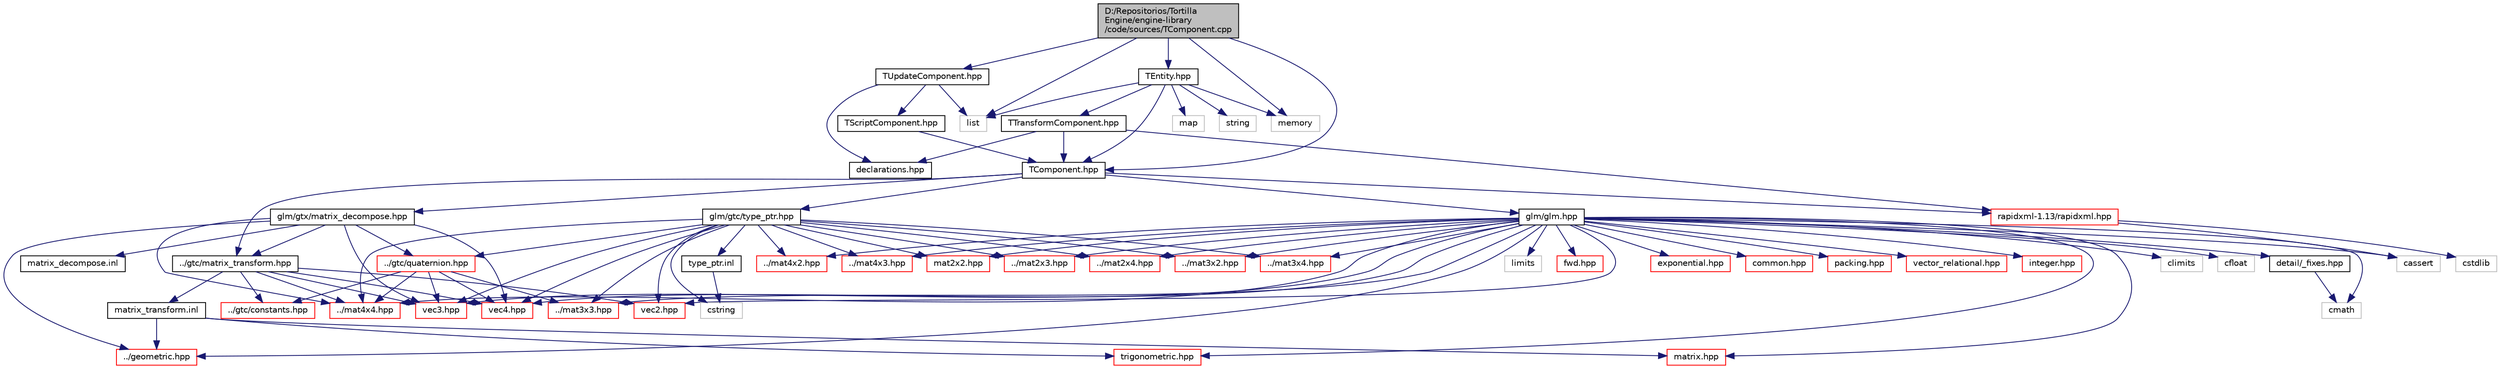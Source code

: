 digraph "D:/Repositorios/TortillaEngine/engine-library/code/sources/TComponent.cpp"
{
 // LATEX_PDF_SIZE
  edge [fontname="Helvetica",fontsize="10",labelfontname="Helvetica",labelfontsize="10"];
  node [fontname="Helvetica",fontsize="10",shape=record];
  Node1 [label="D:/Repositorios/Tortilla\lEngine/engine-library\l/code/sources/TComponent.cpp",height=0.2,width=0.4,color="black", fillcolor="grey75", style="filled", fontcolor="black",tooltip=" "];
  Node1 -> Node2 [color="midnightblue",fontsize="10",style="solid",fontname="Helvetica"];
  Node2 [label="TComponent.hpp",height=0.2,width=0.4,color="black", fillcolor="white", style="filled",URL="$_t_component_8hpp.html",tooltip=" "];
  Node2 -> Node3 [color="midnightblue",fontsize="10",style="solid",fontname="Helvetica"];
  Node3 [label="glm/glm.hpp",height=0.2,width=0.4,color="black", fillcolor="white", style="filled",URL="$glm_8hpp.html",tooltip=" "];
  Node3 -> Node4 [color="midnightblue",fontsize="10",style="solid",fontname="Helvetica"];
  Node4 [label="detail/_fixes.hpp",height=0.2,width=0.4,color="black", fillcolor="white", style="filled",URL="$__fixes_8hpp.html",tooltip=" "];
  Node4 -> Node5 [color="midnightblue",fontsize="10",style="solid",fontname="Helvetica"];
  Node5 [label="cmath",height=0.2,width=0.4,color="grey75", fillcolor="white", style="filled",tooltip=" "];
  Node3 -> Node5 [color="midnightblue",fontsize="10",style="solid",fontname="Helvetica"];
  Node3 -> Node6 [color="midnightblue",fontsize="10",style="solid",fontname="Helvetica"];
  Node6 [label="climits",height=0.2,width=0.4,color="grey75", fillcolor="white", style="filled",tooltip=" "];
  Node3 -> Node7 [color="midnightblue",fontsize="10",style="solid",fontname="Helvetica"];
  Node7 [label="cfloat",height=0.2,width=0.4,color="grey75", fillcolor="white", style="filled",tooltip=" "];
  Node3 -> Node8 [color="midnightblue",fontsize="10",style="solid",fontname="Helvetica"];
  Node8 [label="limits",height=0.2,width=0.4,color="grey75", fillcolor="white", style="filled",tooltip=" "];
  Node3 -> Node9 [color="midnightblue",fontsize="10",style="solid",fontname="Helvetica"];
  Node9 [label="cassert",height=0.2,width=0.4,color="grey75", fillcolor="white", style="filled",tooltip=" "];
  Node3 -> Node10 [color="midnightblue",fontsize="10",style="solid",fontname="Helvetica"];
  Node10 [label="fwd.hpp",height=0.2,width=0.4,color="red", fillcolor="white", style="filled",URL="$fwd_8hpp.html",tooltip=" "];
  Node3 -> Node19 [color="midnightblue",fontsize="10",style="solid",fontname="Helvetica"];
  Node19 [label="vec2.hpp",height=0.2,width=0.4,color="red", fillcolor="white", style="filled",URL="$vec2_8hpp.html",tooltip=" "];
  Node3 -> Node22 [color="midnightblue",fontsize="10",style="solid",fontname="Helvetica"];
  Node22 [label="vec3.hpp",height=0.2,width=0.4,color="red", fillcolor="white", style="filled",URL="$vec3_8hpp.html",tooltip=" "];
  Node3 -> Node25 [color="midnightblue",fontsize="10",style="solid",fontname="Helvetica"];
  Node25 [label="vec4.hpp",height=0.2,width=0.4,color="red", fillcolor="white", style="filled",URL="$vec4_8hpp.html",tooltip=" "];
  Node3 -> Node28 [color="midnightblue",fontsize="10",style="solid",fontname="Helvetica"];
  Node28 [label="mat2x2.hpp",height=0.2,width=0.4,color="red", fillcolor="white", style="filled",URL="$mat2x2_8hpp.html",tooltip=" "];
  Node3 -> Node32 [color="midnightblue",fontsize="10",style="solid",fontname="Helvetica"];
  Node32 [label="../mat2x3.hpp",height=0.2,width=0.4,color="red", fillcolor="white", style="filled",URL="$mat2x3_8hpp.html",tooltip=" "];
  Node3 -> Node35 [color="midnightblue",fontsize="10",style="solid",fontname="Helvetica"];
  Node35 [label="../mat2x4.hpp",height=0.2,width=0.4,color="red", fillcolor="white", style="filled",URL="$mat2x4_8hpp.html",tooltip=" "];
  Node3 -> Node38 [color="midnightblue",fontsize="10",style="solid",fontname="Helvetica"];
  Node38 [label="../mat3x2.hpp",height=0.2,width=0.4,color="red", fillcolor="white", style="filled",URL="$mat3x2_8hpp.html",tooltip=" "];
  Node3 -> Node41 [color="midnightblue",fontsize="10",style="solid",fontname="Helvetica"];
  Node41 [label="../mat3x3.hpp",height=0.2,width=0.4,color="red", fillcolor="white", style="filled",URL="$mat3x3_8hpp.html",tooltip=" "];
  Node3 -> Node44 [color="midnightblue",fontsize="10",style="solid",fontname="Helvetica"];
  Node44 [label="../mat3x4.hpp",height=0.2,width=0.4,color="red", fillcolor="white", style="filled",URL="$mat3x4_8hpp.html",tooltip=" "];
  Node3 -> Node47 [color="midnightblue",fontsize="10",style="solid",fontname="Helvetica"];
  Node47 [label="../mat4x2.hpp",height=0.2,width=0.4,color="red", fillcolor="white", style="filled",URL="$mat4x2_8hpp.html",tooltip=" "];
  Node3 -> Node50 [color="midnightblue",fontsize="10",style="solid",fontname="Helvetica"];
  Node50 [label="../mat4x3.hpp",height=0.2,width=0.4,color="red", fillcolor="white", style="filled",URL="$mat4x3_8hpp.html",tooltip=" "];
  Node3 -> Node53 [color="midnightblue",fontsize="10",style="solid",fontname="Helvetica"];
  Node53 [label="../mat4x4.hpp",height=0.2,width=0.4,color="red", fillcolor="white", style="filled",URL="$mat4x4_8hpp.html",tooltip=" "];
  Node3 -> Node69 [color="midnightblue",fontsize="10",style="solid",fontname="Helvetica"];
  Node69 [label="trigonometric.hpp",height=0.2,width=0.4,color="red", fillcolor="white", style="filled",URL="$trigonometric_8hpp.html",tooltip=" "];
  Node3 -> Node72 [color="midnightblue",fontsize="10",style="solid",fontname="Helvetica"];
  Node72 [label="exponential.hpp",height=0.2,width=0.4,color="red", fillcolor="white", style="filled",URL="$exponential_8hpp.html",tooltip=" "];
  Node3 -> Node73 [color="midnightblue",fontsize="10",style="solid",fontname="Helvetica"];
  Node73 [label="common.hpp",height=0.2,width=0.4,color="red", fillcolor="white", style="filled",URL="$common_8hpp.html",tooltip=" "];
  Node3 -> Node74 [color="midnightblue",fontsize="10",style="solid",fontname="Helvetica"];
  Node74 [label="packing.hpp",height=0.2,width=0.4,color="red", fillcolor="white", style="filled",URL="$packing_8hpp.html",tooltip=" "];
  Node3 -> Node57 [color="midnightblue",fontsize="10",style="solid",fontname="Helvetica"];
  Node57 [label="../geometric.hpp",height=0.2,width=0.4,color="red", fillcolor="white", style="filled",URL="$geometric_8hpp.html",tooltip=" "];
  Node3 -> Node79 [color="midnightblue",fontsize="10",style="solid",fontname="Helvetica"];
  Node79 [label="matrix.hpp",height=0.2,width=0.4,color="red", fillcolor="white", style="filled",URL="$matrix_8hpp.html",tooltip=" "];
  Node3 -> Node80 [color="midnightblue",fontsize="10",style="solid",fontname="Helvetica"];
  Node80 [label="vector_relational.hpp",height=0.2,width=0.4,color="red", fillcolor="white", style="filled",URL="$vector__relational_8hpp.html",tooltip=" "];
  Node3 -> Node81 [color="midnightblue",fontsize="10",style="solid",fontname="Helvetica"];
  Node81 [label="integer.hpp",height=0.2,width=0.4,color="red", fillcolor="white", style="filled",URL="$integer_8hpp.html",tooltip=" "];
  Node2 -> Node84 [color="midnightblue",fontsize="10",style="solid",fontname="Helvetica"];
  Node84 [label="glm/gtc/type_ptr.hpp",height=0.2,width=0.4,color="black", fillcolor="white", style="filled",URL="$type__ptr_8hpp.html",tooltip=" "];
  Node84 -> Node85 [color="midnightblue",fontsize="10",style="solid",fontname="Helvetica"];
  Node85 [label="../gtc/quaternion.hpp",height=0.2,width=0.4,color="red", fillcolor="white", style="filled",URL="$gtc_2quaternion_8hpp.html",tooltip=" "];
  Node85 -> Node41 [color="midnightblue",fontsize="10",style="solid",fontname="Helvetica"];
  Node85 -> Node53 [color="midnightblue",fontsize="10",style="solid",fontname="Helvetica"];
  Node85 -> Node22 [color="midnightblue",fontsize="10",style="solid",fontname="Helvetica"];
  Node85 -> Node25 [color="midnightblue",fontsize="10",style="solid",fontname="Helvetica"];
  Node85 -> Node86 [color="midnightblue",fontsize="10",style="solid",fontname="Helvetica"];
  Node86 [label="../gtc/constants.hpp",height=0.2,width=0.4,color="red", fillcolor="white", style="filled",URL="$constants_8hpp.html",tooltip=" "];
  Node84 -> Node19 [color="midnightblue",fontsize="10",style="solid",fontname="Helvetica"];
  Node84 -> Node22 [color="midnightblue",fontsize="10",style="solid",fontname="Helvetica"];
  Node84 -> Node25 [color="midnightblue",fontsize="10",style="solid",fontname="Helvetica"];
  Node84 -> Node28 [color="midnightblue",fontsize="10",style="solid",fontname="Helvetica"];
  Node84 -> Node32 [color="midnightblue",fontsize="10",style="solid",fontname="Helvetica"];
  Node84 -> Node35 [color="midnightblue",fontsize="10",style="solid",fontname="Helvetica"];
  Node84 -> Node38 [color="midnightblue",fontsize="10",style="solid",fontname="Helvetica"];
  Node84 -> Node41 [color="midnightblue",fontsize="10",style="solid",fontname="Helvetica"];
  Node84 -> Node44 [color="midnightblue",fontsize="10",style="solid",fontname="Helvetica"];
  Node84 -> Node47 [color="midnightblue",fontsize="10",style="solid",fontname="Helvetica"];
  Node84 -> Node50 [color="midnightblue",fontsize="10",style="solid",fontname="Helvetica"];
  Node84 -> Node53 [color="midnightblue",fontsize="10",style="solid",fontname="Helvetica"];
  Node84 -> Node89 [color="midnightblue",fontsize="10",style="solid",fontname="Helvetica"];
  Node89 [label="cstring",height=0.2,width=0.4,color="grey75", fillcolor="white", style="filled",tooltip=" "];
  Node84 -> Node90 [color="midnightblue",fontsize="10",style="solid",fontname="Helvetica"];
  Node90 [label="type_ptr.inl",height=0.2,width=0.4,color="black", fillcolor="white", style="filled",URL="$type__ptr_8inl.html",tooltip=" "];
  Node90 -> Node89 [color="midnightblue",fontsize="10",style="solid",fontname="Helvetica"];
  Node2 -> Node91 [color="midnightblue",fontsize="10",style="solid",fontname="Helvetica"];
  Node91 [label="glm/gtx/matrix_decompose.hpp",height=0.2,width=0.4,color="black", fillcolor="white", style="filled",URL="$matrix__decompose_8hpp.html",tooltip=" "];
  Node91 -> Node53 [color="midnightblue",fontsize="10",style="solid",fontname="Helvetica"];
  Node91 -> Node22 [color="midnightblue",fontsize="10",style="solid",fontname="Helvetica"];
  Node91 -> Node25 [color="midnightblue",fontsize="10",style="solid",fontname="Helvetica"];
  Node91 -> Node57 [color="midnightblue",fontsize="10",style="solid",fontname="Helvetica"];
  Node91 -> Node85 [color="midnightblue",fontsize="10",style="solid",fontname="Helvetica"];
  Node91 -> Node92 [color="midnightblue",fontsize="10",style="solid",fontname="Helvetica"];
  Node92 [label="../gtc/matrix_transform.hpp",height=0.2,width=0.4,color="black", fillcolor="white", style="filled",URL="$matrix__transform_8hpp.html",tooltip=" "];
  Node92 -> Node53 [color="midnightblue",fontsize="10",style="solid",fontname="Helvetica"];
  Node92 -> Node19 [color="midnightblue",fontsize="10",style="solid",fontname="Helvetica"];
  Node92 -> Node22 [color="midnightblue",fontsize="10",style="solid",fontname="Helvetica"];
  Node92 -> Node25 [color="midnightblue",fontsize="10",style="solid",fontname="Helvetica"];
  Node92 -> Node86 [color="midnightblue",fontsize="10",style="solid",fontname="Helvetica"];
  Node92 -> Node93 [color="midnightblue",fontsize="10",style="solid",fontname="Helvetica"];
  Node93 [label="matrix_transform.inl",height=0.2,width=0.4,color="black", fillcolor="white", style="filled",URL="$matrix__transform_8inl.html",tooltip=" "];
  Node93 -> Node57 [color="midnightblue",fontsize="10",style="solid",fontname="Helvetica"];
  Node93 -> Node69 [color="midnightblue",fontsize="10",style="solid",fontname="Helvetica"];
  Node93 -> Node79 [color="midnightblue",fontsize="10",style="solid",fontname="Helvetica"];
  Node91 -> Node94 [color="midnightblue",fontsize="10",style="solid",fontname="Helvetica"];
  Node94 [label="matrix_decompose.inl",height=0.2,width=0.4,color="black", fillcolor="white", style="filled",URL="$matrix__decompose_8inl.html",tooltip=" "];
  Node2 -> Node92 [color="midnightblue",fontsize="10",style="solid",fontname="Helvetica"];
  Node2 -> Node95 [color="midnightblue",fontsize="10",style="solid",fontname="Helvetica"];
  Node95 [label="rapidxml-1.13/rapidxml.hpp",height=0.2,width=0.4,color="red", fillcolor="white", style="filled",URL="$rapidxml_8hpp.html",tooltip=" "];
  Node95 -> Node96 [color="midnightblue",fontsize="10",style="solid",fontname="Helvetica"];
  Node96 [label="cstdlib",height=0.2,width=0.4,color="grey75", fillcolor="white", style="filled",tooltip=" "];
  Node95 -> Node9 [color="midnightblue",fontsize="10",style="solid",fontname="Helvetica"];
  Node1 -> Node99 [color="midnightblue",fontsize="10",style="solid",fontname="Helvetica"];
  Node99 [label="TUpdateComponent.hpp",height=0.2,width=0.4,color="black", fillcolor="white", style="filled",URL="$_t_update_component_8hpp.html",tooltip=" "];
  Node99 -> Node100 [color="midnightblue",fontsize="10",style="solid",fontname="Helvetica"];
  Node100 [label="TScriptComponent.hpp",height=0.2,width=0.4,color="black", fillcolor="white", style="filled",URL="$_t_script_component_8hpp.html",tooltip=" "];
  Node100 -> Node2 [color="midnightblue",fontsize="10",style="solid",fontname="Helvetica"];
  Node99 -> Node101 [color="midnightblue",fontsize="10",style="solid",fontname="Helvetica"];
  Node101 [label="declarations.hpp",height=0.2,width=0.4,color="black", fillcolor="white", style="filled",URL="$declarations_8hpp.html",tooltip=" "];
  Node99 -> Node102 [color="midnightblue",fontsize="10",style="solid",fontname="Helvetica"];
  Node102 [label="list",height=0.2,width=0.4,color="grey75", fillcolor="white", style="filled",tooltip=" "];
  Node1 -> Node103 [color="midnightblue",fontsize="10",style="solid",fontname="Helvetica"];
  Node103 [label="TEntity.hpp",height=0.2,width=0.4,color="black", fillcolor="white", style="filled",URL="$_t_entity_8hpp.html",tooltip=" "];
  Node103 -> Node104 [color="midnightblue",fontsize="10",style="solid",fontname="Helvetica"];
  Node104 [label="TTransformComponent.hpp",height=0.2,width=0.4,color="black", fillcolor="white", style="filled",URL="$_t_transform_component_8hpp.html",tooltip=" "];
  Node104 -> Node101 [color="midnightblue",fontsize="10",style="solid",fontname="Helvetica"];
  Node104 -> Node2 [color="midnightblue",fontsize="10",style="solid",fontname="Helvetica"];
  Node104 -> Node95 [color="midnightblue",fontsize="10",style="solid",fontname="Helvetica"];
  Node103 -> Node2 [color="midnightblue",fontsize="10",style="solid",fontname="Helvetica"];
  Node103 -> Node105 [color="midnightblue",fontsize="10",style="solid",fontname="Helvetica"];
  Node105 [label="map",height=0.2,width=0.4,color="grey75", fillcolor="white", style="filled",tooltip=" "];
  Node103 -> Node106 [color="midnightblue",fontsize="10",style="solid",fontname="Helvetica"];
  Node106 [label="memory",height=0.2,width=0.4,color="grey75", fillcolor="white", style="filled",tooltip=" "];
  Node103 -> Node107 [color="midnightblue",fontsize="10",style="solid",fontname="Helvetica"];
  Node107 [label="string",height=0.2,width=0.4,color="grey75", fillcolor="white", style="filled",tooltip=" "];
  Node103 -> Node102 [color="midnightblue",fontsize="10",style="solid",fontname="Helvetica"];
  Node1 -> Node106 [color="midnightblue",fontsize="10",style="solid",fontname="Helvetica"];
  Node1 -> Node102 [color="midnightblue",fontsize="10",style="solid",fontname="Helvetica"];
}
